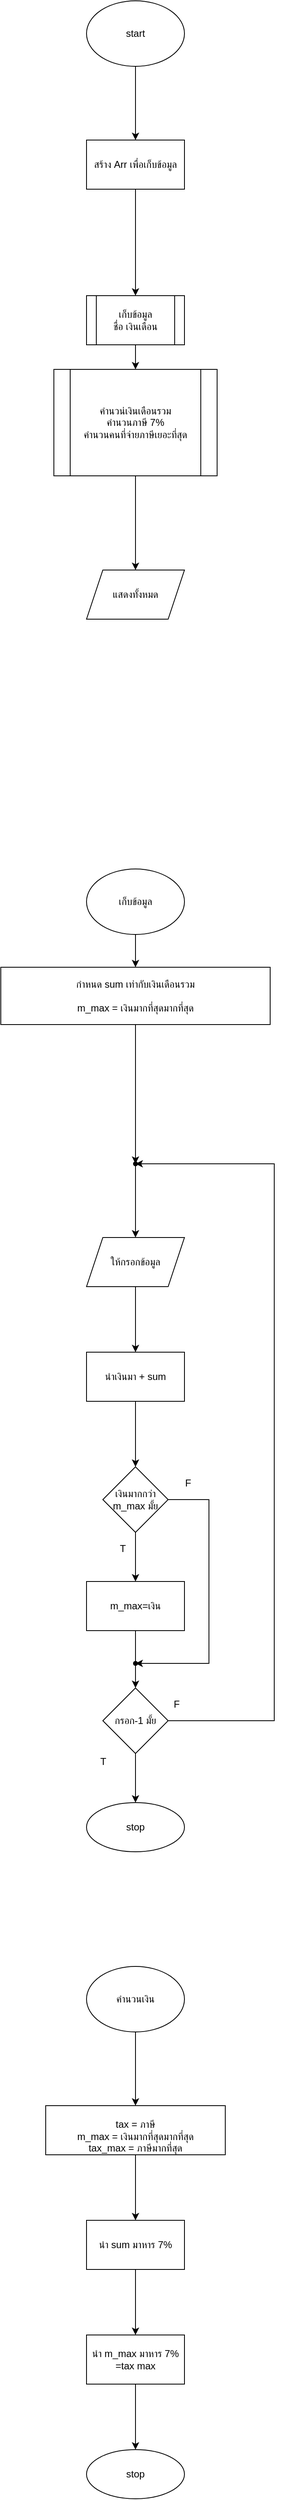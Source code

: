 <mxfile version="19.0.3" type="device"><diagram id="4zNRY9e2PRhc4pvQ2gB5" name="หน้า-1"><mxGraphModel dx="542" dy="600" grid="1" gridSize="10" guides="1" tooltips="1" connect="1" arrows="1" fold="1" page="1" pageScale="1" pageWidth="827" pageHeight="1169" math="0" shadow="0"><root><mxCell id="0"/><mxCell id="1" parent="0"/><mxCell id="9Eg2hFAWTxC46iJVe4_p-5" value="" style="edgeStyle=orthogonalEdgeStyle;rounded=0;orthogonalLoop=1;jettySize=auto;html=1;" edge="1" parent="1" source="9Eg2hFAWTxC46iJVe4_p-1" target="9Eg2hFAWTxC46iJVe4_p-4"><mxGeometry relative="1" as="geometry"/></mxCell><mxCell id="9Eg2hFAWTxC46iJVe4_p-1" value="start" style="ellipse;whiteSpace=wrap;html=1;" vertex="1" parent="1"><mxGeometry x="250" y="60" width="120" height="80" as="geometry"/></mxCell><mxCell id="9Eg2hFAWTxC46iJVe4_p-15" value="" style="edgeStyle=orthogonalEdgeStyle;rounded=0;orthogonalLoop=1;jettySize=auto;html=1;entryX=0.5;entryY=0;entryDx=0;entryDy=0;" edge="1" parent="1" source="9Eg2hFAWTxC46iJVe4_p-4" target="9Eg2hFAWTxC46iJVe4_p-6"><mxGeometry relative="1" as="geometry"><mxPoint x="310" y="320" as="targetPoint"/></mxGeometry></mxCell><mxCell id="9Eg2hFAWTxC46iJVe4_p-4" value="สร้าง Arr เพื่อเก็บข้อมูล" style="whiteSpace=wrap;html=1;" vertex="1" parent="1"><mxGeometry x="250" y="230" width="120" height="60" as="geometry"/></mxCell><mxCell id="9Eg2hFAWTxC46iJVe4_p-9" value="" style="edgeStyle=orthogonalEdgeStyle;rounded=0;orthogonalLoop=1;jettySize=auto;html=1;" edge="1" parent="1" source="9Eg2hFAWTxC46iJVe4_p-6" target="9Eg2hFAWTxC46iJVe4_p-8"><mxGeometry relative="1" as="geometry"/></mxCell><mxCell id="9Eg2hFAWTxC46iJVe4_p-6" value="เก็บข้อมูล&lt;br&gt;ชื่อ เงินเดือน" style="shape=process;whiteSpace=wrap;html=1;backgroundOutline=1;" vertex="1" parent="1"><mxGeometry x="250" y="420" width="120" height="60" as="geometry"/></mxCell><mxCell id="9Eg2hFAWTxC46iJVe4_p-11" value="" style="edgeStyle=orthogonalEdgeStyle;rounded=0;orthogonalLoop=1;jettySize=auto;html=1;" edge="1" parent="1" source="9Eg2hFAWTxC46iJVe4_p-8" target="9Eg2hFAWTxC46iJVe4_p-10"><mxGeometry relative="1" as="geometry"/></mxCell><mxCell id="9Eg2hFAWTxC46iJVe4_p-8" value="คำนวน่เงินเดือนรวม&lt;br&gt;คำนวนภาษี 7%&lt;br&gt;คำนวนคนที่จ่ายภาษีเยอะที่สุด" style="shape=process;whiteSpace=wrap;html=1;backgroundOutline=1;" vertex="1" parent="1"><mxGeometry x="210" y="510" width="200" height="130" as="geometry"/></mxCell><mxCell id="9Eg2hFAWTxC46iJVe4_p-10" value="แสดงทั้งหมด" style="shape=parallelogram;perimeter=parallelogramPerimeter;whiteSpace=wrap;html=1;fixedSize=1;" vertex="1" parent="1"><mxGeometry x="250" y="755" width="120" height="60" as="geometry"/></mxCell><mxCell id="9Eg2hFAWTxC46iJVe4_p-18" value="" style="edgeStyle=orthogonalEdgeStyle;rounded=0;orthogonalLoop=1;jettySize=auto;html=1;" edge="1" parent="1" source="9Eg2hFAWTxC46iJVe4_p-16" target="9Eg2hFAWTxC46iJVe4_p-17"><mxGeometry relative="1" as="geometry"/></mxCell><mxCell id="9Eg2hFAWTxC46iJVe4_p-16" value="เก็บข้อมูล" style="ellipse;whiteSpace=wrap;html=1;" vertex="1" parent="1"><mxGeometry x="250" y="1120" width="120" height="80" as="geometry"/></mxCell><mxCell id="9Eg2hFAWTxC46iJVe4_p-20" value="" style="edgeStyle=orthogonalEdgeStyle;rounded=0;orthogonalLoop=1;jettySize=auto;html=1;" edge="1" parent="1" source="9Eg2hFAWTxC46iJVe4_p-17" target="9Eg2hFAWTxC46iJVe4_p-19"><mxGeometry relative="1" as="geometry"/></mxCell><mxCell id="9Eg2hFAWTxC46iJVe4_p-17" value="กำหนด sum เท่ากับเงินเดือนรวม&lt;br&gt;&lt;br&gt;m_max = เงินมากที่สุดมากที่สุด&lt;br&gt;" style="whiteSpace=wrap;html=1;" vertex="1" parent="1"><mxGeometry x="145" y="1240" width="330" height="70" as="geometry"/></mxCell><mxCell id="9Eg2hFAWTxC46iJVe4_p-22" value="" style="edgeStyle=orthogonalEdgeStyle;rounded=0;orthogonalLoop=1;jettySize=auto;html=1;" edge="1" parent="1" source="9Eg2hFAWTxC46iJVe4_p-19" target="9Eg2hFAWTxC46iJVe4_p-21"><mxGeometry relative="1" as="geometry"/></mxCell><mxCell id="9Eg2hFAWTxC46iJVe4_p-19" value="" style="shape=waypoint;sketch=0;size=6;pointerEvents=1;points=[];fillColor=default;resizable=0;rotatable=0;perimeter=centerPerimeter;snapToPoint=1;" vertex="1" parent="1"><mxGeometry x="290" y="1460" width="40" height="40" as="geometry"/></mxCell><mxCell id="9Eg2hFAWTxC46iJVe4_p-34" value="" style="edgeStyle=orthogonalEdgeStyle;rounded=0;orthogonalLoop=1;jettySize=auto;html=1;" edge="1" parent="1" source="9Eg2hFAWTxC46iJVe4_p-21" target="9Eg2hFAWTxC46iJVe4_p-33"><mxGeometry relative="1" as="geometry"/></mxCell><mxCell id="9Eg2hFAWTxC46iJVe4_p-21" value="ให้กรอกข้อมูล" style="shape=parallelogram;perimeter=parallelogramPerimeter;whiteSpace=wrap;html=1;fixedSize=1;sketch=0;" vertex="1" parent="1"><mxGeometry x="250" y="1570" width="120" height="60" as="geometry"/></mxCell><mxCell id="9Eg2hFAWTxC46iJVe4_p-26" value="" style="edgeStyle=orthogonalEdgeStyle;rounded=0;orthogonalLoop=1;jettySize=auto;html=1;" edge="1" parent="1" source="9Eg2hFAWTxC46iJVe4_p-23" target="9Eg2hFAWTxC46iJVe4_p-25"><mxGeometry relative="1" as="geometry"/></mxCell><mxCell id="9Eg2hFAWTxC46iJVe4_p-44" style="edgeStyle=orthogonalEdgeStyle;rounded=0;orthogonalLoop=1;jettySize=auto;html=1;" edge="1" parent="1" source="9Eg2hFAWTxC46iJVe4_p-23" target="9Eg2hFAWTxC46iJVe4_p-36"><mxGeometry relative="1" as="geometry"><mxPoint x="400" y="2110" as="targetPoint"/><Array as="points"><mxPoint x="400" y="1890"/><mxPoint x="400" y="2090"/></Array></mxGeometry></mxCell><mxCell id="9Eg2hFAWTxC46iJVe4_p-23" value="เงินมากกว่า m_max มั้ย" style="rhombus;whiteSpace=wrap;html=1;sketch=0;" vertex="1" parent="1"><mxGeometry x="270" y="1850" width="80" height="80" as="geometry"/></mxCell><mxCell id="9Eg2hFAWTxC46iJVe4_p-43" value="" style="edgeStyle=orthogonalEdgeStyle;rounded=0;orthogonalLoop=1;jettySize=auto;html=1;" edge="1" parent="1" source="9Eg2hFAWTxC46iJVe4_p-25" target="9Eg2hFAWTxC46iJVe4_p-40"><mxGeometry relative="1" as="geometry"/></mxCell><mxCell id="9Eg2hFAWTxC46iJVe4_p-25" value="m_max=เงิน" style="whiteSpace=wrap;html=1;sketch=0;" vertex="1" parent="1"><mxGeometry x="250" y="1990" width="120" height="60" as="geometry"/></mxCell><mxCell id="9Eg2hFAWTxC46iJVe4_p-27" value="T" style="text;html=1;align=center;verticalAlign=middle;resizable=0;points=[];autosize=1;strokeColor=none;fillColor=none;" vertex="1" parent="1"><mxGeometry x="284" y="1940" width="20" height="20" as="geometry"/></mxCell><mxCell id="9Eg2hFAWTxC46iJVe4_p-30" value="F" style="text;html=1;align=center;verticalAlign=middle;resizable=0;points=[];autosize=1;strokeColor=none;fillColor=none;" vertex="1" parent="1"><mxGeometry x="364" y="1860" width="20" height="20" as="geometry"/></mxCell><mxCell id="9Eg2hFAWTxC46iJVe4_p-35" value="" style="edgeStyle=orthogonalEdgeStyle;rounded=0;orthogonalLoop=1;jettySize=auto;html=1;" edge="1" parent="1" source="9Eg2hFAWTxC46iJVe4_p-33" target="9Eg2hFAWTxC46iJVe4_p-23"><mxGeometry relative="1" as="geometry"/></mxCell><mxCell id="9Eg2hFAWTxC46iJVe4_p-33" value="นำเงินมา + sum" style="whiteSpace=wrap;html=1;sketch=0;" vertex="1" parent="1"><mxGeometry x="250" y="1710" width="120" height="60" as="geometry"/></mxCell><mxCell id="9Eg2hFAWTxC46iJVe4_p-36" value="" style="shape=waypoint;sketch=0;size=6;pointerEvents=1;points=[];fillColor=default;resizable=0;rotatable=0;perimeter=centerPerimeter;snapToPoint=1;" vertex="1" parent="1"><mxGeometry x="290" y="2070" width="40" height="40" as="geometry"/></mxCell><mxCell id="9Eg2hFAWTxC46iJVe4_p-48" style="edgeStyle=orthogonalEdgeStyle;rounded=0;orthogonalLoop=1;jettySize=auto;html=1;exitX=1;exitY=0.5;exitDx=0;exitDy=0;" edge="1" parent="1" source="9Eg2hFAWTxC46iJVe4_p-40" target="9Eg2hFAWTxC46iJVe4_p-19"><mxGeometry relative="1" as="geometry"><mxPoint x="450" y="1510" as="targetPoint"/><Array as="points"><mxPoint x="480" y="2160"/><mxPoint x="480" y="1480"/></Array></mxGeometry></mxCell><mxCell id="9Eg2hFAWTxC46iJVe4_p-57" value="" style="edgeStyle=orthogonalEdgeStyle;rounded=0;orthogonalLoop=1;jettySize=auto;html=1;" edge="1" parent="1" source="9Eg2hFAWTxC46iJVe4_p-40" target="9Eg2hFAWTxC46iJVe4_p-45"><mxGeometry relative="1" as="geometry"/></mxCell><mxCell id="9Eg2hFAWTxC46iJVe4_p-40" value="กรอก-1 มั้ย" style="rhombus;whiteSpace=wrap;html=1;sketch=0;" vertex="1" parent="1"><mxGeometry x="270" y="2120" width="80" height="80" as="geometry"/></mxCell><mxCell id="9Eg2hFAWTxC46iJVe4_p-45" value="stop" style="ellipse;whiteSpace=wrap;html=1;sketch=0;" vertex="1" parent="1"><mxGeometry x="250" y="2260" width="120" height="60" as="geometry"/></mxCell><mxCell id="9Eg2hFAWTxC46iJVe4_p-47" value="T" style="text;html=1;align=center;verticalAlign=middle;resizable=0;points=[];autosize=1;strokeColor=none;fillColor=none;" vertex="1" parent="1"><mxGeometry x="260" y="2200" width="20" height="20" as="geometry"/></mxCell><mxCell id="9Eg2hFAWTxC46iJVe4_p-49" value="F" style="text;html=1;align=center;verticalAlign=middle;resizable=0;points=[];autosize=1;strokeColor=none;fillColor=none;" vertex="1" parent="1"><mxGeometry x="350" y="2130" width="20" height="20" as="geometry"/></mxCell><mxCell id="9Eg2hFAWTxC46iJVe4_p-52" value="" style="edgeStyle=orthogonalEdgeStyle;rounded=0;orthogonalLoop=1;jettySize=auto;html=1;" edge="1" parent="1" source="9Eg2hFAWTxC46iJVe4_p-50" target="9Eg2hFAWTxC46iJVe4_p-51"><mxGeometry relative="1" as="geometry"/></mxCell><mxCell id="9Eg2hFAWTxC46iJVe4_p-50" value="คำนวนเงิน" style="ellipse;whiteSpace=wrap;html=1;" vertex="1" parent="1"><mxGeometry x="250" y="2460" width="120" height="80" as="geometry"/></mxCell><mxCell id="9Eg2hFAWTxC46iJVe4_p-59" value="" style="edgeStyle=orthogonalEdgeStyle;rounded=0;orthogonalLoop=1;jettySize=auto;html=1;" edge="1" parent="1" source="9Eg2hFAWTxC46iJVe4_p-51" target="9Eg2hFAWTxC46iJVe4_p-58"><mxGeometry relative="1" as="geometry"/></mxCell><mxCell id="9Eg2hFAWTxC46iJVe4_p-51" value="&lt;br style=&quot;&quot;&gt;&lt;span style=&quot;&quot;&gt;tax = ภาษี&lt;/span&gt;&lt;br style=&quot;&quot;&gt;&lt;span style=&quot;&quot;&gt;m_max = เงินมากที่สุดมากที่สุด&lt;/span&gt;&lt;br style=&quot;&quot;&gt;&lt;span style=&quot;&quot;&gt;tax_max = ภาษีมากที่สุด&lt;/span&gt;" style="whiteSpace=wrap;html=1;" vertex="1" parent="1"><mxGeometry x="200" y="2630" width="220" height="60" as="geometry"/></mxCell><mxCell id="9Eg2hFAWTxC46iJVe4_p-61" value="" style="edgeStyle=orthogonalEdgeStyle;rounded=0;orthogonalLoop=1;jettySize=auto;html=1;" edge="1" parent="1" source="9Eg2hFAWTxC46iJVe4_p-58" target="9Eg2hFAWTxC46iJVe4_p-60"><mxGeometry relative="1" as="geometry"/></mxCell><mxCell id="9Eg2hFAWTxC46iJVe4_p-58" value="นำ sum มาหาร 7%" style="whiteSpace=wrap;html=1;" vertex="1" parent="1"><mxGeometry x="250" y="2770" width="120" height="60" as="geometry"/></mxCell><mxCell id="9Eg2hFAWTxC46iJVe4_p-63" value="" style="edgeStyle=orthogonalEdgeStyle;rounded=0;orthogonalLoop=1;jettySize=auto;html=1;" edge="1" parent="1" source="9Eg2hFAWTxC46iJVe4_p-60" target="9Eg2hFAWTxC46iJVe4_p-62"><mxGeometry relative="1" as="geometry"/></mxCell><mxCell id="9Eg2hFAWTxC46iJVe4_p-60" value="นำ m_max มาหาร 7% =tax max" style="whiteSpace=wrap;html=1;" vertex="1" parent="1"><mxGeometry x="250" y="2910" width="120" height="60" as="geometry"/></mxCell><mxCell id="9Eg2hFAWTxC46iJVe4_p-62" value="stop" style="ellipse;whiteSpace=wrap;html=1;" vertex="1" parent="1"><mxGeometry x="250" y="3050" width="120" height="60" as="geometry"/></mxCell></root></mxGraphModel></diagram></mxfile>